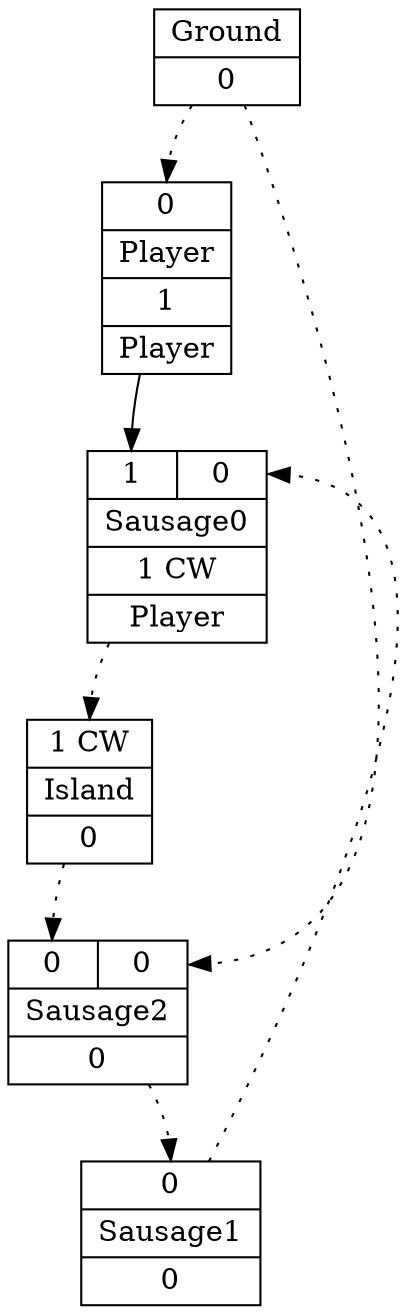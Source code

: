 digraph G {
node [shape=record];
Player[ label ="{{<GroundP>0}|{Player}|<PlayerOUT>1|{Player}}"];
Ground[ label ="{{Ground}|<GroundOUT>0}"];
Sausage0[ label ="{{<Player>1|<Sausage1P>0}|{Sausage0}|<Sausage0OUT>1 CW|{Player}}"];
Sausage1[ label ="{{<Sausage2P>0}|{Sausage1}|<Sausage1OUT>0}"];
Island[ label ="{{<Sausage0P>1 CW}|{Island}|<IslandOUT>0}"];
Sausage2[ label ="{{<IslandP>0|<GroundP>0}|{Sausage2}|<Sausage2OUT>0}"];
	"Ground" -> "Player":GroundP [style=dotted];
	"Player" -> "Sausage0":Player;
	"Sausage1" -> "Sausage0":Sausage1P [style=dotted];
	"Sausage0" -> "Island":Sausage0P [style=dotted];
	"Sausage2" -> "Sausage1":Sausage2P [style=dotted];
	"Island" -> "Sausage2":IslandP [style=dotted];
	"Ground" -> "Sausage2":GroundP [style=dotted];
}